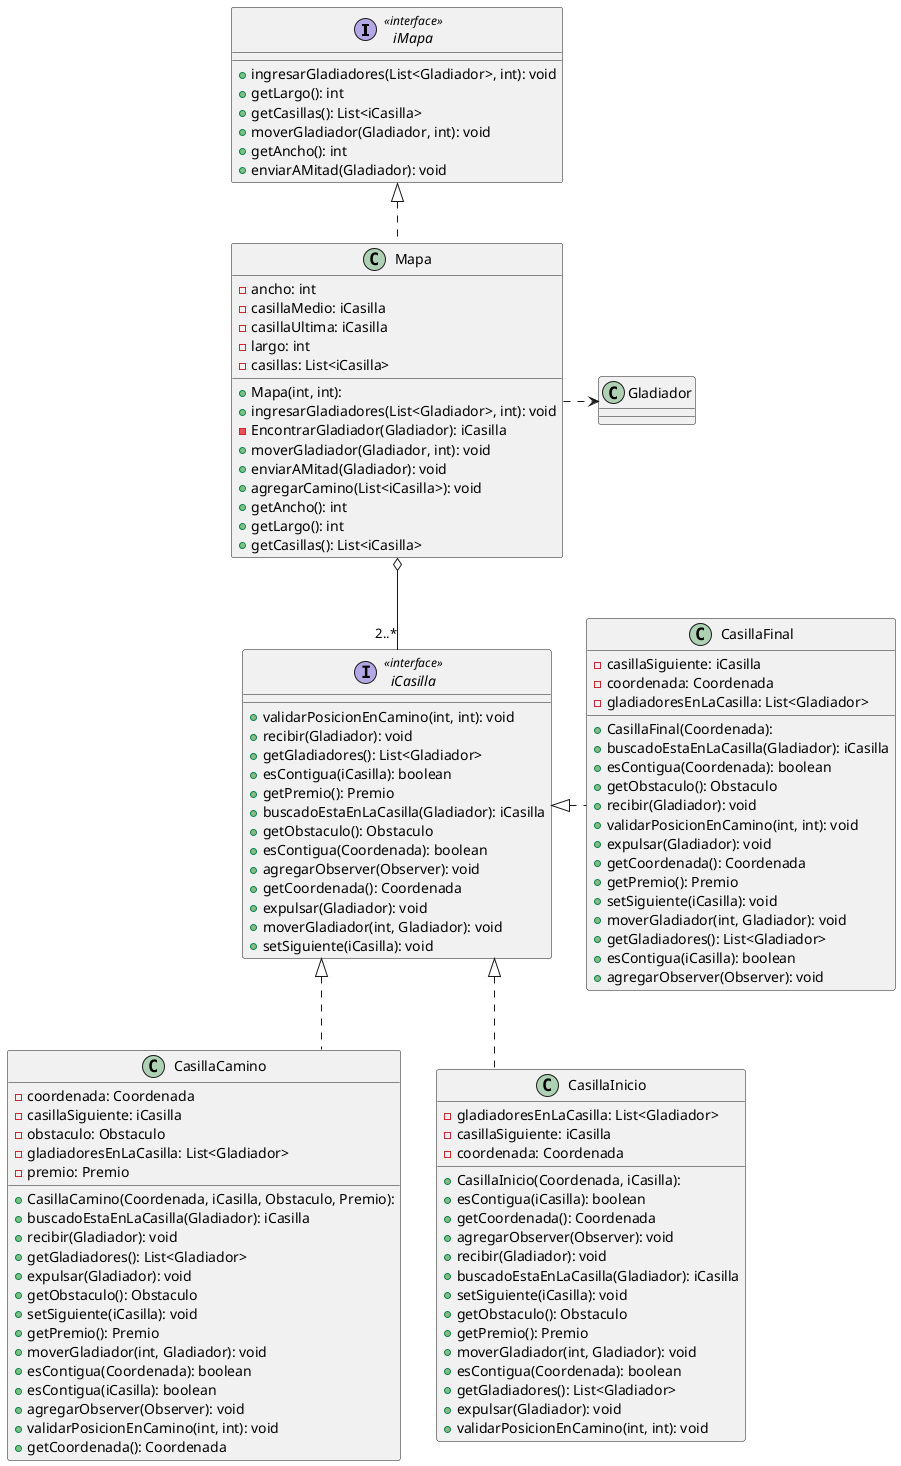 @startuml
skinparam linetype ortho

interface iMapa << interface >> {
  + ingresarGladiadores(List<Gladiador>, int): void
  + getLargo(): int
  + getCasillas(): List<iCasilla>
  + moverGladiador(Gladiador, int): void
  + getAncho(): int
  + enviarAMitad(Gladiador): void
}

class Mapa {
  + Mapa(int, int):
  - ancho: int
  - casillaMedio: iCasilla
  - casillaUltima: iCasilla
  - largo: int
  - casillas: List<iCasilla>
  + ingresarGladiadores(List<Gladiador>, int): void
  - EncontrarGladiador(Gladiador): iCasilla
  + moverGladiador(Gladiador, int): void
  + enviarAMitad(Gladiador): void
  + agregarCamino(List<iCasilla>): void
  + getAncho(): int
  + getLargo(): int
  + getCasillas(): List<iCasilla>
}

interface iCasilla << interface >> {
  + validarPosicionEnCamino(int, int): void
  + recibir(Gladiador): void
  + getGladiadores(): List<Gladiador>
  + esContigua(iCasilla): boolean
  + getPremio(): Premio
  + buscadoEstaEnLaCasilla(Gladiador): iCasilla
  + getObstaculo(): Obstaculo
  + esContigua(Coordenada): boolean
  + agregarObserver(Observer): void
  + getCoordenada(): Coordenada
  + expulsar(Gladiador): void
  + moverGladiador(int, Gladiador): void
  + setSiguiente(iCasilla): void
}

class CasillaCamino {
  + CasillaCamino(Coordenada, iCasilla, Obstaculo, Premio):
  - coordenada: Coordenada
  - casillaSiguiente: iCasilla
  - obstaculo: Obstaculo
  - gladiadoresEnLaCasilla: List<Gladiador>
  - premio: Premio
  + buscadoEstaEnLaCasilla(Gladiador): iCasilla
  + recibir(Gladiador): void
  + getGladiadores(): List<Gladiador>
  + expulsar(Gladiador): void
  + getObstaculo(): Obstaculo
  + setSiguiente(iCasilla): void
  + getPremio(): Premio
  + moverGladiador(int, Gladiador): void
  + esContigua(Coordenada): boolean
  + esContigua(iCasilla): boolean
  + agregarObserver(Observer): void
  + validarPosicionEnCamino(int, int): void
  + getCoordenada(): Coordenada
}

class CasillaInicio {
  + CasillaInicio(Coordenada, iCasilla):
  - gladiadoresEnLaCasilla: List<Gladiador>
  - casillaSiguiente: iCasilla
  - coordenada: Coordenada
  + esContigua(iCasilla): boolean
  + getCoordenada(): Coordenada
  + agregarObserver(Observer): void
  + recibir(Gladiador): void
  + buscadoEstaEnLaCasilla(Gladiador): iCasilla
  + setSiguiente(iCasilla): void
  + getObstaculo(): Obstaculo
  + getPremio(): Premio
  + moverGladiador(int, Gladiador): void
  + esContigua(Coordenada): boolean
  + getGladiadores(): List<Gladiador>
  + expulsar(Gladiador): void
  + validarPosicionEnCamino(int, int): void
}

class CasillaFinal {
  + CasillaFinal(Coordenada):
  - casillaSiguiente: iCasilla
  - coordenada: Coordenada
  - gladiadoresEnLaCasilla: List<Gladiador>
  + buscadoEstaEnLaCasilla(Gladiador): iCasilla
  + esContigua(Coordenada): boolean
  + getObstaculo(): Obstaculo
  + recibir(Gladiador): void
  + validarPosicionEnCamino(int, int): void
  + expulsar(Gladiador): void
  + getCoordenada(): Coordenada
  + getPremio(): Premio
  + setSiguiente(iCasilla): void
  + moverGladiador(int, Gladiador): void
  + getGladiadores(): List<Gladiador>
  + esContigua(iCasilla): boolean
  + agregarObserver(Observer): void
}

iCasilla ^.- CasillaCamino
iCasilla ^.- CasillaInicio
iCasilla ^. CasillaFinal

iMapa <|.- Mapa
Mapa .> Gladiador
Mapa o-- "2..*"iCasilla


@enduml